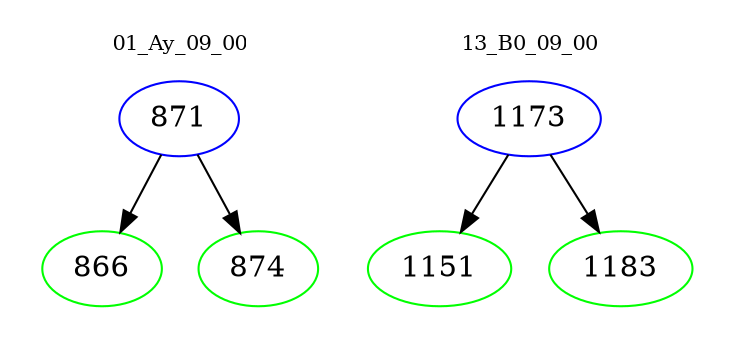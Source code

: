 digraph{
subgraph cluster_0 {
color = white
label = "01_Ay_09_00";
fontsize=10;
T0_871 [label="871", color="blue"]
T0_871 -> T0_866 [color="black"]
T0_866 [label="866", color="green"]
T0_871 -> T0_874 [color="black"]
T0_874 [label="874", color="green"]
}
subgraph cluster_1 {
color = white
label = "13_B0_09_00";
fontsize=10;
T1_1173 [label="1173", color="blue"]
T1_1173 -> T1_1151 [color="black"]
T1_1151 [label="1151", color="green"]
T1_1173 -> T1_1183 [color="black"]
T1_1183 [label="1183", color="green"]
}
}
